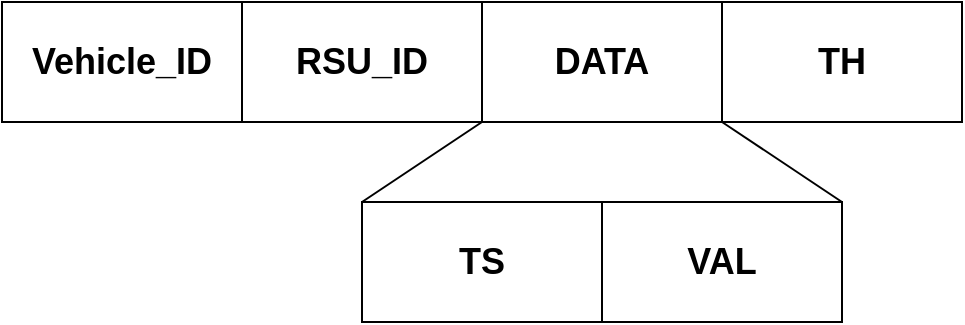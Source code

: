 <mxfile version="13.1.1" type="github">
  <diagram id="9SUARWRITcNEXeJYk-mT" name="Page-1">
    <mxGraphModel dx="1038" dy="499" grid="1" gridSize="10" guides="1" tooltips="1" connect="1" arrows="1" fold="1" page="1" pageScale="1" pageWidth="827" pageHeight="1169" math="0" shadow="0">
      <root>
        <mxCell id="0" />
        <mxCell id="1" parent="0" />
        <mxCell id="HPvJ284oeiDDK9sDpt0f-1" value="&lt;font style=&quot;font-size: 18px&quot;&gt;&lt;b&gt;Vehicle_ID&lt;/b&gt;&lt;/font&gt;" style="rounded=0;whiteSpace=wrap;html=1;" vertex="1" parent="1">
          <mxGeometry x="110" y="190" width="120" height="60" as="geometry" />
        </mxCell>
        <mxCell id="HPvJ284oeiDDK9sDpt0f-2" value="&lt;font style=&quot;font-size: 18px&quot;&gt;&lt;b&gt;RSU_ID&lt;/b&gt;&lt;/font&gt;" style="rounded=0;whiteSpace=wrap;html=1;" vertex="1" parent="1">
          <mxGeometry x="230" y="190" width="120" height="60" as="geometry" />
        </mxCell>
        <mxCell id="HPvJ284oeiDDK9sDpt0f-3" value="&lt;font style=&quot;font-size: 18px&quot;&gt;&lt;b&gt;DATA&lt;/b&gt;&lt;/font&gt;" style="rounded=0;whiteSpace=wrap;html=1;" vertex="1" parent="1">
          <mxGeometry x="350" y="190" width="120" height="60" as="geometry" />
        </mxCell>
        <mxCell id="HPvJ284oeiDDK9sDpt0f-4" value="&lt;font style=&quot;font-size: 18px&quot;&gt;&lt;b&gt;TH&lt;/b&gt;&lt;/font&gt;" style="rounded=0;whiteSpace=wrap;html=1;" vertex="1" parent="1">
          <mxGeometry x="470" y="190" width="120" height="60" as="geometry" />
        </mxCell>
        <mxCell id="HPvJ284oeiDDK9sDpt0f-5" value="" style="endArrow=none;html=1;entryX=1;entryY=1;entryDx=0;entryDy=0;exitX=0;exitY=0;exitDx=0;exitDy=0;" edge="1" parent="1" source="HPvJ284oeiDDK9sDpt0f-7" target="HPvJ284oeiDDK9sDpt0f-2">
          <mxGeometry width="50" height="50" relative="1" as="geometry">
            <mxPoint x="220" y="380" as="sourcePoint" />
            <mxPoint x="270" y="330" as="targetPoint" />
          </mxGeometry>
        </mxCell>
        <mxCell id="HPvJ284oeiDDK9sDpt0f-6" value="" style="endArrow=none;html=1;entryX=1;entryY=1;entryDx=0;entryDy=0;exitX=1;exitY=0;exitDx=0;exitDy=0;" edge="1" parent="1" source="HPvJ284oeiDDK9sDpt0f-8" target="HPvJ284oeiDDK9sDpt0f-3">
          <mxGeometry width="50" height="50" relative="1" as="geometry">
            <mxPoint x="90" y="440" as="sourcePoint" />
            <mxPoint x="140" y="390" as="targetPoint" />
          </mxGeometry>
        </mxCell>
        <mxCell id="HPvJ284oeiDDK9sDpt0f-7" value="&lt;font style=&quot;font-size: 18px&quot;&gt;&lt;b&gt;TS&lt;/b&gt;&lt;/font&gt;" style="rounded=0;whiteSpace=wrap;html=1;" vertex="1" parent="1">
          <mxGeometry x="290" y="290" width="120" height="60" as="geometry" />
        </mxCell>
        <mxCell id="HPvJ284oeiDDK9sDpt0f-8" value="&lt;font style=&quot;font-size: 18px&quot;&gt;&lt;b&gt;VAL&lt;/b&gt;&lt;/font&gt;" style="rounded=0;whiteSpace=wrap;html=1;" vertex="1" parent="1">
          <mxGeometry x="410" y="290" width="120" height="60" as="geometry" />
        </mxCell>
      </root>
    </mxGraphModel>
  </diagram>
</mxfile>
